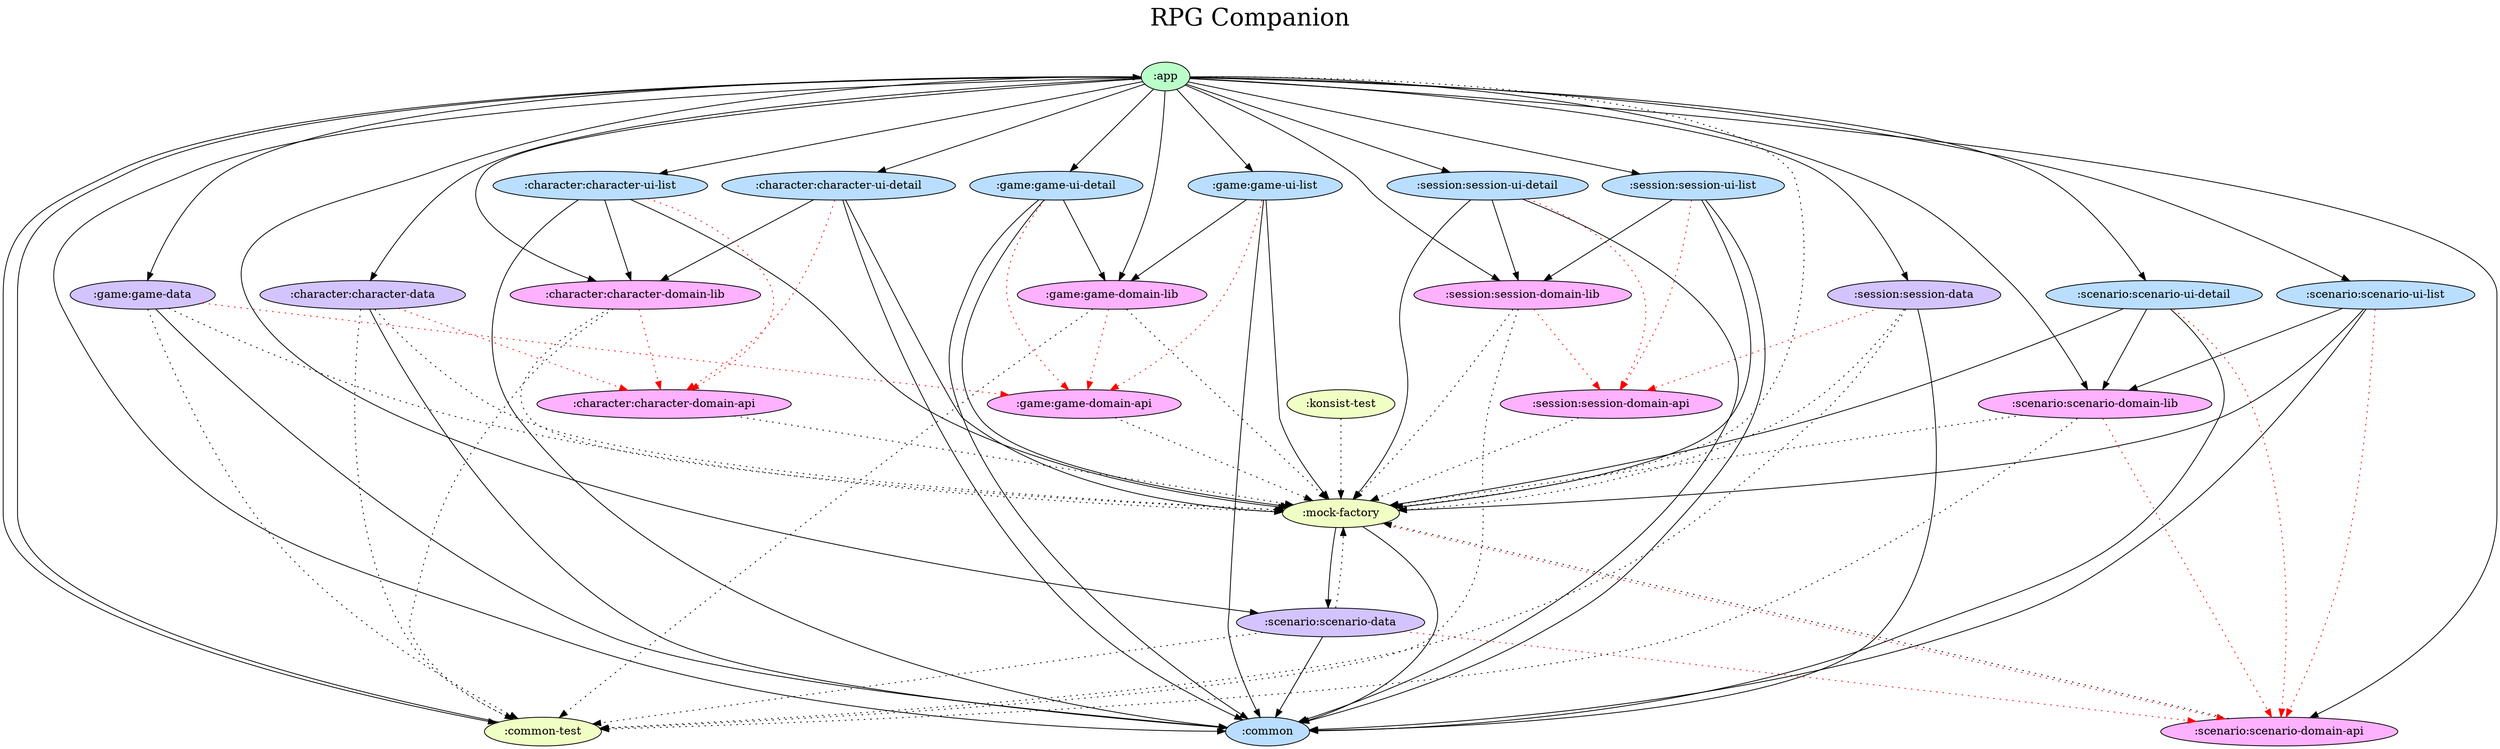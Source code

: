 digraph {
  graph [label="RPG Companion\n ",labelloc=t,fontsize=30,ranksep=1.4];
  node [style=filled, fillcolor="#bbbbbb"];
  rankdir=TB;

  # Projects

  ":app" [fillcolor="#baffc9"];
  ":character:character-data" [fillcolor="#d3c4ff"];
  ":character:character-domain-api" [fillcolor="#fdb1ff"];
  ":character:character-domain-lib" [fillcolor="#fdb1ff"];
  ":character:character-ui-detail" [fillcolor="#badeff"];
  ":character:character-ui-list" [fillcolor="#badeff"];
  ":common" [fillcolor="#badeff"];
  ":common-test" [fillcolor="#f0ffc4"];
  ":game:game-data" [fillcolor="#d3c4ff"];
  ":game:game-domain-api" [fillcolor="#fdb1ff"];
  ":game:game-domain-lib" [fillcolor="#fdb1ff"];
  ":game:game-ui-detail" [fillcolor="#badeff"];
  ":game:game-ui-list" [fillcolor="#badeff"];
  ":konsist-test" [fillcolor="#f0ffc4"];
  ":mock-factory" [fillcolor="#f0ffc4"];
  ":scenario:scenario-data" [fillcolor="#d3c4ff"];
  ":scenario:scenario-domain-api" [fillcolor="#fdb1ff"];
  ":scenario:scenario-domain-lib" [fillcolor="#fdb1ff"];
  ":scenario:scenario-ui-detail" [fillcolor="#badeff"];
  ":scenario:scenario-ui-list" [fillcolor="#badeff"];
  ":session:session-data" [fillcolor="#d3c4ff"];
  ":session:session-domain-api" [fillcolor="#fdb1ff"];
  ":session:session-domain-lib" [fillcolor="#fdb1ff"];
  ":session:session-ui-detail" [fillcolor="#badeff"];
  ":session:session-ui-list" [fillcolor="#badeff"];

  {rank = same;}

  # Dependencies

  ":app" -> ":common" [style=filled, style=filled]
  ":app" -> ":mock-factory" [style=filled, style=dotted]
  ":app" -> ":character:character-data" [style=filled]
  ":app" -> ":character:character-domain-lib" [style=filled]
  ":app" -> ":character:character-ui-detail" [style=filled]
  ":app" -> ":character:character-ui-list" [style=filled]
  ":app" -> ":game:game-data" [style=filled]
  ":app" -> ":game:game-domain-lib" [style=filled]
  ":app" -> ":game:game-ui-detail" [style=filled]
  ":app" -> ":game:game-ui-list" [style=filled]
  ":app" -> ":scenario:scenario-data" [style=filled, style=filled]
  ":app" -> ":scenario:scenario-domain-lib" [style=filled, style=filled]
  ":app" -> ":scenario:scenario-ui-detail" [style=filled, style=filled]
  ":app" -> ":scenario:scenario-ui-list" [style=filled, style=filled]
  ":app" -> ":session:session-data" [style=filled]
  ":app" -> ":session:session-domain-lib" [style=filled]
  ":app" -> ":session:session-ui-detail" [style=filled]
  ":app" -> ":session:session-ui-list" [style=filled]
  ":app" -> ":common-test" [style=filled]
  ":app" -> ":scenario:scenario-domain-api" [style=filled]
  ":common-test" -> ":app" [style=filled]
  ":mock-factory" -> ":scenario:scenario-domain-api" [color=red,style=dotted]
  ":mock-factory" -> ":common" [style=filled]
  ":mock-factory" -> ":scenario:scenario-data" [style=filled]
  ":konsist-test" -> ":mock-factory" [style=dotted]
  ":character:character-domain-lib" -> ":character:character-domain-api" [color=red,style=dotted]
  ":character:character-domain-lib" -> ":mock-factory" [style=dotted]
  ":character:character-domain-lib" -> ":common-test" [style=dotted]
  ":character:character-domain-api" -> ":mock-factory" [style=dotted]
  ":character:character-ui-detail" -> ":character:character-domain-api" [color=red,style=dotted]
  ":character:character-ui-detail" -> ":common" [style=filled]
  ":character:character-ui-detail" -> ":mock-factory" [style=filled]
  ":character:character-ui-detail" -> ":character:character-domain-lib" [style=filled]
  ":character:character-ui-list" -> ":character:character-domain-api" [color=red,style=dotted]
  ":character:character-ui-list" -> ":common" [style=filled]
  ":character:character-ui-list" -> ":mock-factory" [style=filled]
  ":character:character-ui-list" -> ":character:character-domain-lib" [style=filled]
  ":character:character-data" -> ":character:character-domain-api" [color=red,style=dotted]
  ":character:character-data" -> ":common" [style=filled]
  ":character:character-data" -> ":mock-factory" [style=dotted]
  ":character:character-data" -> ":common-test" [style=dotted]
  ":game:game-data" -> ":game:game-domain-api" [color=red,style=dotted]
  ":game:game-data" -> ":common" [style=filled]
  ":game:game-data" -> ":mock-factory" [style=dotted]
  ":game:game-data" -> ":common-test" [style=dotted]
  ":game:game-ui-list" -> ":game:game-domain-api" [color=red,style=dotted]
  ":game:game-ui-list" -> ":common" [style=filled]
  ":game:game-ui-list" -> ":mock-factory" [style=filled]
  ":game:game-ui-list" -> ":game:game-domain-lib" [style=filled]
  ":game:game-domain-api" -> ":mock-factory" [style=dotted]
  ":game:game-ui-detail" -> ":game:game-domain-api" [color=red,style=dotted]
  ":game:game-ui-detail" -> ":common" [style=filled]
  ":game:game-ui-detail" -> ":mock-factory" [style=filled]
  ":game:game-ui-detail" -> ":game:game-domain-lib" [style=filled]
  ":game:game-domain-lib" -> ":game:game-domain-api" [color=red,style=dotted]
  ":game:game-domain-lib" -> ":mock-factory" [style=dotted]
  ":game:game-domain-lib" -> ":common-test" [style=dotted]
  ":scenario:scenario-domain-api" -> ":mock-factory" [style=dotted]
  ":scenario:scenario-ui-list" -> ":scenario:scenario-domain-api" [color=red,style=dotted]
  ":scenario:scenario-ui-list" -> ":common" [style=filled]
  ":scenario:scenario-ui-list" -> ":mock-factory" [style=filled]
  ":scenario:scenario-ui-list" -> ":scenario:scenario-domain-lib" [style=filled]
  ":scenario:scenario-domain-lib" -> ":scenario:scenario-domain-api" [color=red,style=dotted]
  ":scenario:scenario-domain-lib" -> ":mock-factory" [style=dotted]
  ":scenario:scenario-domain-lib" -> ":common-test" [style=dotted]
  ":scenario:scenario-data" -> ":scenario:scenario-domain-api" [color=red,style=dotted]
  ":scenario:scenario-data" -> ":common" [style=filled]
  ":scenario:scenario-data" -> ":mock-factory" [style=dotted]
  ":scenario:scenario-data" -> ":common-test" [style=dotted]
  ":scenario:scenario-ui-detail" -> ":scenario:scenario-domain-api" [color=red,style=dotted]
  ":scenario:scenario-ui-detail" -> ":common" [style=filled]
  ":scenario:scenario-ui-detail" -> ":mock-factory" [style=filled]
  ":scenario:scenario-ui-detail" -> ":scenario:scenario-domain-lib" [style=filled]
  ":session:session-data" -> ":session:session-domain-api" [color=red,style=dotted]
  ":session:session-data" -> ":common" [style=filled]
  ":session:session-data" -> ":mock-factory" [style=dotted]
  ":session:session-data" -> ":common-test" [style=dotted]
  ":session:session-domain-api" -> ":mock-factory" [style=dotted]
  ":session:session-ui-detail" -> ":session:session-domain-api" [color=red,style=dotted]
  ":session:session-ui-detail" -> ":common" [style=filled]
  ":session:session-ui-detail" -> ":mock-factory" [style=filled]
  ":session:session-ui-detail" -> ":session:session-domain-lib" [style=filled]
  ":session:session-domain-lib" -> ":session:session-domain-api" [color=red,style=dotted]
  ":session:session-domain-lib" -> ":mock-factory" [style=dotted]
  ":session:session-domain-lib" -> ":common-test" [style=dotted]
  ":session:session-ui-list" -> ":session:session-domain-api" [color=red,style=dotted]
  ":session:session-ui-list" -> ":common" [style=filled]
  ":session:session-ui-list" -> ":mock-factory" [style=filled]
  ":session:session-ui-list" -> ":session:session-domain-lib" [style=filled]
}
